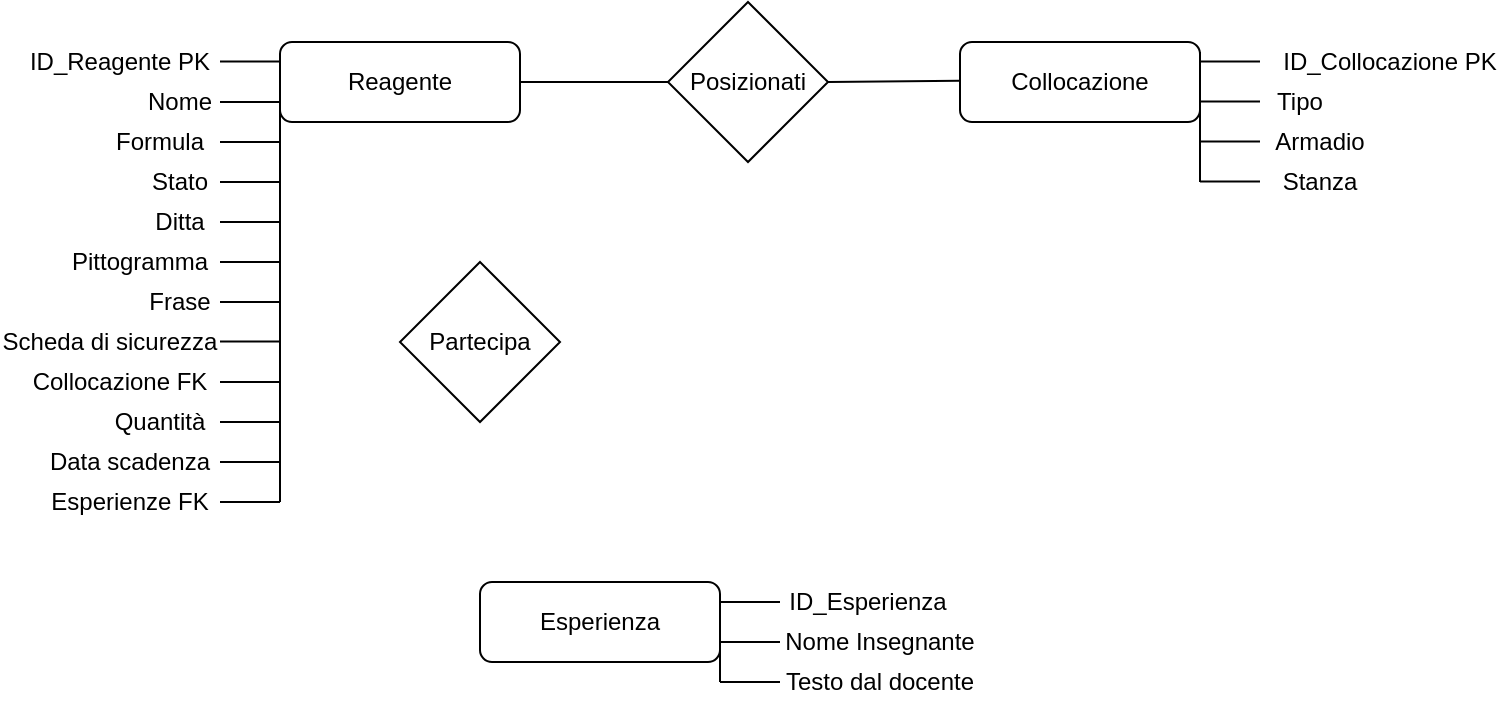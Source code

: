 <mxfile version="12.8.2" type="github">
  <diagram id="C5RBs43oDa-KdzZeNtuy" name="Page-1">
    <mxGraphModel dx="813" dy="454" grid="1" gridSize="10" guides="1" tooltips="1" connect="1" arrows="1" fold="1" page="1" pageScale="1" pageWidth="827" pageHeight="1169" math="0" shadow="0">
      <root>
        <mxCell id="WIyWlLk6GJQsqaUBKTNV-0" />
        <mxCell id="WIyWlLk6GJQsqaUBKTNV-1" parent="WIyWlLk6GJQsqaUBKTNV-0" />
        <mxCell id="WIyWlLk6GJQsqaUBKTNV-3" value="Reagente" style="rounded=1;whiteSpace=wrap;html=1;fontSize=12;glass=0;strokeWidth=1;shadow=0;" parent="WIyWlLk6GJQsqaUBKTNV-1" vertex="1">
          <mxGeometry x="180" y="80" width="120" height="40" as="geometry" />
        </mxCell>
        <mxCell id="skLpnSM7gTjxSSLcL_gk-0" value="" style="endArrow=none;html=1;" edge="1" parent="WIyWlLk6GJQsqaUBKTNV-1">
          <mxGeometry width="50" height="50" relative="1" as="geometry">
            <mxPoint x="180" y="310" as="sourcePoint" />
            <mxPoint x="180" y="90" as="targetPoint" />
          </mxGeometry>
        </mxCell>
        <mxCell id="skLpnSM7gTjxSSLcL_gk-1" value="" style="endArrow=none;html=1;" edge="1" parent="WIyWlLk6GJQsqaUBKTNV-1">
          <mxGeometry width="50" height="50" relative="1" as="geometry">
            <mxPoint x="150" y="89.71" as="sourcePoint" />
            <mxPoint x="180" y="89.71" as="targetPoint" />
          </mxGeometry>
        </mxCell>
        <mxCell id="skLpnSM7gTjxSSLcL_gk-2" value="ID_Reagente PK" style="text;html=1;strokeColor=none;fillColor=none;align=center;verticalAlign=middle;whiteSpace=wrap;rounded=0;" vertex="1" parent="WIyWlLk6GJQsqaUBKTNV-1">
          <mxGeometry x="50" y="80" width="100" height="20" as="geometry" />
        </mxCell>
        <mxCell id="skLpnSM7gTjxSSLcL_gk-3" value="" style="endArrow=none;html=1;" edge="1" parent="WIyWlLk6GJQsqaUBKTNV-1">
          <mxGeometry width="50" height="50" relative="1" as="geometry">
            <mxPoint x="150" y="110.0" as="sourcePoint" />
            <mxPoint x="180" y="110.0" as="targetPoint" />
          </mxGeometry>
        </mxCell>
        <mxCell id="skLpnSM7gTjxSSLcL_gk-5" value="Nome" style="text;html=1;strokeColor=none;fillColor=none;align=center;verticalAlign=middle;whiteSpace=wrap;rounded=0;" vertex="1" parent="WIyWlLk6GJQsqaUBKTNV-1">
          <mxGeometry x="110" y="100" width="40" height="20" as="geometry" />
        </mxCell>
        <mxCell id="skLpnSM7gTjxSSLcL_gk-6" value="" style="endArrow=none;html=1;" edge="1" parent="WIyWlLk6GJQsqaUBKTNV-1">
          <mxGeometry width="50" height="50" relative="1" as="geometry">
            <mxPoint x="150" y="130" as="sourcePoint" />
            <mxPoint x="180" y="130" as="targetPoint" />
          </mxGeometry>
        </mxCell>
        <mxCell id="skLpnSM7gTjxSSLcL_gk-7" value="" style="endArrow=none;html=1;" edge="1" parent="WIyWlLk6GJQsqaUBKTNV-1">
          <mxGeometry width="50" height="50" relative="1" as="geometry">
            <mxPoint x="150" y="150" as="sourcePoint" />
            <mxPoint x="180" y="150" as="targetPoint" />
          </mxGeometry>
        </mxCell>
        <mxCell id="skLpnSM7gTjxSSLcL_gk-8" value="" style="endArrow=none;html=1;" edge="1" parent="WIyWlLk6GJQsqaUBKTNV-1">
          <mxGeometry width="50" height="50" relative="1" as="geometry">
            <mxPoint x="150" y="170" as="sourcePoint" />
            <mxPoint x="180" y="170" as="targetPoint" />
          </mxGeometry>
        </mxCell>
        <mxCell id="skLpnSM7gTjxSSLcL_gk-9" value="" style="endArrow=none;html=1;" edge="1" parent="WIyWlLk6GJQsqaUBKTNV-1">
          <mxGeometry width="50" height="50" relative="1" as="geometry">
            <mxPoint x="150" y="190" as="sourcePoint" />
            <mxPoint x="180" y="190" as="targetPoint" />
          </mxGeometry>
        </mxCell>
        <mxCell id="skLpnSM7gTjxSSLcL_gk-10" value="" style="endArrow=none;html=1;" edge="1" parent="WIyWlLk6GJQsqaUBKTNV-1">
          <mxGeometry width="50" height="50" relative="1" as="geometry">
            <mxPoint x="150" y="210" as="sourcePoint" />
            <mxPoint x="180" y="210" as="targetPoint" />
          </mxGeometry>
        </mxCell>
        <mxCell id="skLpnSM7gTjxSSLcL_gk-11" value="Formula" style="text;html=1;strokeColor=none;fillColor=none;align=center;verticalAlign=middle;whiteSpace=wrap;rounded=0;" vertex="1" parent="WIyWlLk6GJQsqaUBKTNV-1">
          <mxGeometry x="100" y="120" width="40" height="20" as="geometry" />
        </mxCell>
        <mxCell id="skLpnSM7gTjxSSLcL_gk-12" value="Stato" style="text;html=1;strokeColor=none;fillColor=none;align=center;verticalAlign=middle;whiteSpace=wrap;rounded=0;" vertex="1" parent="WIyWlLk6GJQsqaUBKTNV-1">
          <mxGeometry x="110" y="140" width="40" height="20" as="geometry" />
        </mxCell>
        <mxCell id="skLpnSM7gTjxSSLcL_gk-13" value="Ditta" style="text;html=1;strokeColor=none;fillColor=none;align=center;verticalAlign=middle;whiteSpace=wrap;rounded=0;" vertex="1" parent="WIyWlLk6GJQsqaUBKTNV-1">
          <mxGeometry x="110" y="160" width="40" height="20" as="geometry" />
        </mxCell>
        <mxCell id="skLpnSM7gTjxSSLcL_gk-14" value="Pittogramma" style="text;html=1;strokeColor=none;fillColor=none;align=center;verticalAlign=middle;whiteSpace=wrap;rounded=0;" vertex="1" parent="WIyWlLk6GJQsqaUBKTNV-1">
          <mxGeometry x="90" y="180" width="40" height="20" as="geometry" />
        </mxCell>
        <mxCell id="skLpnSM7gTjxSSLcL_gk-15" value="Frase" style="text;html=1;strokeColor=none;fillColor=none;align=center;verticalAlign=middle;whiteSpace=wrap;rounded=0;" vertex="1" parent="WIyWlLk6GJQsqaUBKTNV-1">
          <mxGeometry x="110" y="200" width="40" height="20" as="geometry" />
        </mxCell>
        <mxCell id="skLpnSM7gTjxSSLcL_gk-16" value="Scheda di sicurezza" style="text;html=1;strokeColor=none;fillColor=none;align=center;verticalAlign=middle;whiteSpace=wrap;rounded=0;" vertex="1" parent="WIyWlLk6GJQsqaUBKTNV-1">
          <mxGeometry x="40" y="220" width="110" height="20" as="geometry" />
        </mxCell>
        <mxCell id="skLpnSM7gTjxSSLcL_gk-17" value="" style="endArrow=none;html=1;" edge="1" parent="WIyWlLk6GJQsqaUBKTNV-1">
          <mxGeometry width="50" height="50" relative="1" as="geometry">
            <mxPoint x="150" y="229.71" as="sourcePoint" />
            <mxPoint x="180" y="229.71" as="targetPoint" />
          </mxGeometry>
        </mxCell>
        <mxCell id="skLpnSM7gTjxSSLcL_gk-18" value="" style="endArrow=none;html=1;" edge="1" parent="WIyWlLk6GJQsqaUBKTNV-1">
          <mxGeometry width="50" height="50" relative="1" as="geometry">
            <mxPoint x="150" y="250" as="sourcePoint" />
            <mxPoint x="180" y="250" as="targetPoint" />
          </mxGeometry>
        </mxCell>
        <mxCell id="skLpnSM7gTjxSSLcL_gk-19" value="" style="endArrow=none;html=1;" edge="1" parent="WIyWlLk6GJQsqaUBKTNV-1">
          <mxGeometry width="50" height="50" relative="1" as="geometry">
            <mxPoint x="150" y="270" as="sourcePoint" />
            <mxPoint x="180" y="270" as="targetPoint" />
          </mxGeometry>
        </mxCell>
        <mxCell id="skLpnSM7gTjxSSLcL_gk-20" value="" style="endArrow=none;html=1;" edge="1" parent="WIyWlLk6GJQsqaUBKTNV-1">
          <mxGeometry width="50" height="50" relative="1" as="geometry">
            <mxPoint x="150" y="290" as="sourcePoint" />
            <mxPoint x="180" y="290" as="targetPoint" />
          </mxGeometry>
        </mxCell>
        <mxCell id="skLpnSM7gTjxSSLcL_gk-21" value="" style="endArrow=none;html=1;" edge="1" parent="WIyWlLk6GJQsqaUBKTNV-1">
          <mxGeometry width="50" height="50" relative="1" as="geometry">
            <mxPoint x="150" y="310" as="sourcePoint" />
            <mxPoint x="180" y="310" as="targetPoint" />
          </mxGeometry>
        </mxCell>
        <mxCell id="skLpnSM7gTjxSSLcL_gk-22" value="Collocazione FK" style="text;html=1;strokeColor=none;fillColor=none;align=center;verticalAlign=middle;whiteSpace=wrap;rounded=0;" vertex="1" parent="WIyWlLk6GJQsqaUBKTNV-1">
          <mxGeometry x="55" y="240" width="90" height="20" as="geometry" />
        </mxCell>
        <mxCell id="skLpnSM7gTjxSSLcL_gk-23" value="Quantità" style="text;html=1;strokeColor=none;fillColor=none;align=center;verticalAlign=middle;whiteSpace=wrap;rounded=0;" vertex="1" parent="WIyWlLk6GJQsqaUBKTNV-1">
          <mxGeometry x="100" y="260" width="40" height="20" as="geometry" />
        </mxCell>
        <mxCell id="skLpnSM7gTjxSSLcL_gk-24" value="Data scadenza" style="text;html=1;strokeColor=none;fillColor=none;align=center;verticalAlign=middle;whiteSpace=wrap;rounded=0;" vertex="1" parent="WIyWlLk6GJQsqaUBKTNV-1">
          <mxGeometry x="60" y="280" width="90" height="20" as="geometry" />
        </mxCell>
        <mxCell id="skLpnSM7gTjxSSLcL_gk-25" value="Esperienze FK" style="text;html=1;strokeColor=none;fillColor=none;align=center;verticalAlign=middle;whiteSpace=wrap;rounded=0;" vertex="1" parent="WIyWlLk6GJQsqaUBKTNV-1">
          <mxGeometry x="60" y="300" width="90" height="20" as="geometry" />
        </mxCell>
        <mxCell id="skLpnSM7gTjxSSLcL_gk-26" value="Collocazione" style="rounded=1;whiteSpace=wrap;html=1;fontSize=12;glass=0;strokeWidth=1;shadow=0;" vertex="1" parent="WIyWlLk6GJQsqaUBKTNV-1">
          <mxGeometry x="520" y="80" width="120" height="40" as="geometry" />
        </mxCell>
        <mxCell id="skLpnSM7gTjxSSLcL_gk-27" value="" style="endArrow=none;html=1;" edge="1" parent="WIyWlLk6GJQsqaUBKTNV-1">
          <mxGeometry width="50" height="50" relative="1" as="geometry">
            <mxPoint x="640" y="89.71" as="sourcePoint" />
            <mxPoint x="670" y="89.71" as="targetPoint" />
          </mxGeometry>
        </mxCell>
        <mxCell id="skLpnSM7gTjxSSLcL_gk-28" value="" style="endArrow=none;html=1;" edge="1" parent="WIyWlLk6GJQsqaUBKTNV-1">
          <mxGeometry width="50" height="50" relative="1" as="geometry">
            <mxPoint x="640" y="109.71" as="sourcePoint" />
            <mxPoint x="670" y="109.71" as="targetPoint" />
          </mxGeometry>
        </mxCell>
        <mxCell id="skLpnSM7gTjxSSLcL_gk-29" value="" style="endArrow=none;html=1;" edge="1" parent="WIyWlLk6GJQsqaUBKTNV-1">
          <mxGeometry width="50" height="50" relative="1" as="geometry">
            <mxPoint x="640" y="129.71" as="sourcePoint" />
            <mxPoint x="670" y="129.71" as="targetPoint" />
          </mxGeometry>
        </mxCell>
        <mxCell id="skLpnSM7gTjxSSLcL_gk-30" value="" style="endArrow=none;html=1;" edge="1" parent="WIyWlLk6GJQsqaUBKTNV-1">
          <mxGeometry width="50" height="50" relative="1" as="geometry">
            <mxPoint x="640" y="150" as="sourcePoint" />
            <mxPoint x="640" y="85" as="targetPoint" />
          </mxGeometry>
        </mxCell>
        <mxCell id="skLpnSM7gTjxSSLcL_gk-31" value="ID_Collocazione PK" style="text;html=1;strokeColor=none;fillColor=none;align=center;verticalAlign=middle;whiteSpace=wrap;rounded=0;" vertex="1" parent="WIyWlLk6GJQsqaUBKTNV-1">
          <mxGeometry x="680" y="80" width="110" height="20" as="geometry" />
        </mxCell>
        <mxCell id="skLpnSM7gTjxSSLcL_gk-32" value="Tipo" style="text;html=1;strokeColor=none;fillColor=none;align=center;verticalAlign=middle;whiteSpace=wrap;rounded=0;" vertex="1" parent="WIyWlLk6GJQsqaUBKTNV-1">
          <mxGeometry x="670" y="100" width="40" height="20" as="geometry" />
        </mxCell>
        <mxCell id="skLpnSM7gTjxSSLcL_gk-33" value="Armadio" style="text;html=1;strokeColor=none;fillColor=none;align=center;verticalAlign=middle;whiteSpace=wrap;rounded=0;" vertex="1" parent="WIyWlLk6GJQsqaUBKTNV-1">
          <mxGeometry x="680" y="120" width="40" height="20" as="geometry" />
        </mxCell>
        <mxCell id="skLpnSM7gTjxSSLcL_gk-38" value="" style="endArrow=none;html=1;" edge="1" parent="WIyWlLk6GJQsqaUBKTNV-1">
          <mxGeometry width="50" height="50" relative="1" as="geometry">
            <mxPoint x="640" y="149.71" as="sourcePoint" />
            <mxPoint x="670" y="149.71" as="targetPoint" />
          </mxGeometry>
        </mxCell>
        <mxCell id="skLpnSM7gTjxSSLcL_gk-41" value="Stanza" style="text;html=1;strokeColor=none;fillColor=none;align=center;verticalAlign=middle;whiteSpace=wrap;rounded=0;" vertex="1" parent="WIyWlLk6GJQsqaUBKTNV-1">
          <mxGeometry x="680" y="140" width="40" height="20" as="geometry" />
        </mxCell>
        <mxCell id="skLpnSM7gTjxSSLcL_gk-42" value="Posizionati" style="rhombus;whiteSpace=wrap;html=1;" vertex="1" parent="WIyWlLk6GJQsqaUBKTNV-1">
          <mxGeometry x="374" y="60" width="80" height="80" as="geometry" />
        </mxCell>
        <mxCell id="skLpnSM7gTjxSSLcL_gk-43" value="" style="endArrow=none;html=1;exitX=1;exitY=0.5;exitDx=0;exitDy=0;" edge="1" parent="WIyWlLk6GJQsqaUBKTNV-1" source="WIyWlLk6GJQsqaUBKTNV-3">
          <mxGeometry width="50" height="50" relative="1" as="geometry">
            <mxPoint x="324" y="150" as="sourcePoint" />
            <mxPoint x="374" y="100" as="targetPoint" />
          </mxGeometry>
        </mxCell>
        <mxCell id="skLpnSM7gTjxSSLcL_gk-44" value="" style="endArrow=none;html=1;exitX=1;exitY=0.5;exitDx=0;exitDy=0;" edge="1" parent="WIyWlLk6GJQsqaUBKTNV-1" source="skLpnSM7gTjxSSLcL_gk-42">
          <mxGeometry width="50" height="50" relative="1" as="geometry">
            <mxPoint x="446" y="99.43" as="sourcePoint" />
            <mxPoint x="520" y="99.43" as="targetPoint" />
          </mxGeometry>
        </mxCell>
        <mxCell id="skLpnSM7gTjxSSLcL_gk-45" value="Esperienza" style="rounded=1;whiteSpace=wrap;html=1;fontSize=12;glass=0;strokeWidth=1;shadow=0;" vertex="1" parent="WIyWlLk6GJQsqaUBKTNV-1">
          <mxGeometry x="280" y="350" width="120" height="40" as="geometry" />
        </mxCell>
        <mxCell id="skLpnSM7gTjxSSLcL_gk-46" value="" style="endArrow=none;html=1;" edge="1" parent="WIyWlLk6GJQsqaUBKTNV-1">
          <mxGeometry width="50" height="50" relative="1" as="geometry">
            <mxPoint x="400" y="400" as="sourcePoint" />
            <mxPoint x="400" y="360" as="targetPoint" />
          </mxGeometry>
        </mxCell>
        <mxCell id="skLpnSM7gTjxSSLcL_gk-47" value="ID_Esperienza" style="text;html=1;strokeColor=none;fillColor=none;align=center;verticalAlign=middle;whiteSpace=wrap;rounded=0;" vertex="1" parent="WIyWlLk6GJQsqaUBKTNV-1">
          <mxGeometry x="454" y="350" width="40" height="20" as="geometry" />
        </mxCell>
        <mxCell id="skLpnSM7gTjxSSLcL_gk-48" value="" style="endArrow=none;html=1;" edge="1" parent="WIyWlLk6GJQsqaUBKTNV-1">
          <mxGeometry width="50" height="50" relative="1" as="geometry">
            <mxPoint x="400" y="360" as="sourcePoint" />
            <mxPoint x="430" y="360" as="targetPoint" />
          </mxGeometry>
        </mxCell>
        <mxCell id="skLpnSM7gTjxSSLcL_gk-49" value="" style="endArrow=none;html=1;" edge="1" parent="WIyWlLk6GJQsqaUBKTNV-1">
          <mxGeometry width="50" height="50" relative="1" as="geometry">
            <mxPoint x="400" y="380" as="sourcePoint" />
            <mxPoint x="430" y="380" as="targetPoint" />
          </mxGeometry>
        </mxCell>
        <mxCell id="skLpnSM7gTjxSSLcL_gk-50" value="" style="endArrow=none;html=1;" edge="1" parent="WIyWlLk6GJQsqaUBKTNV-1">
          <mxGeometry width="50" height="50" relative="1" as="geometry">
            <mxPoint x="400" y="400" as="sourcePoint" />
            <mxPoint x="430" y="400" as="targetPoint" />
          </mxGeometry>
        </mxCell>
        <mxCell id="skLpnSM7gTjxSSLcL_gk-51" value="Nome Insegnante" style="text;html=1;strokeColor=none;fillColor=none;align=center;verticalAlign=middle;whiteSpace=wrap;rounded=0;" vertex="1" parent="WIyWlLk6GJQsqaUBKTNV-1">
          <mxGeometry x="430" y="370" width="100" height="20" as="geometry" />
        </mxCell>
        <mxCell id="skLpnSM7gTjxSSLcL_gk-52" value="Testo dal docente" style="text;html=1;strokeColor=none;fillColor=none;align=center;verticalAlign=middle;whiteSpace=wrap;rounded=0;" vertex="1" parent="WIyWlLk6GJQsqaUBKTNV-1">
          <mxGeometry x="430" y="390" width="100" height="20" as="geometry" />
        </mxCell>
        <mxCell id="skLpnSM7gTjxSSLcL_gk-53" value="Partecipa" style="rhombus;whiteSpace=wrap;html=1;" vertex="1" parent="WIyWlLk6GJQsqaUBKTNV-1">
          <mxGeometry x="240" y="190" width="80" height="80" as="geometry" />
        </mxCell>
      </root>
    </mxGraphModel>
  </diagram>
</mxfile>
